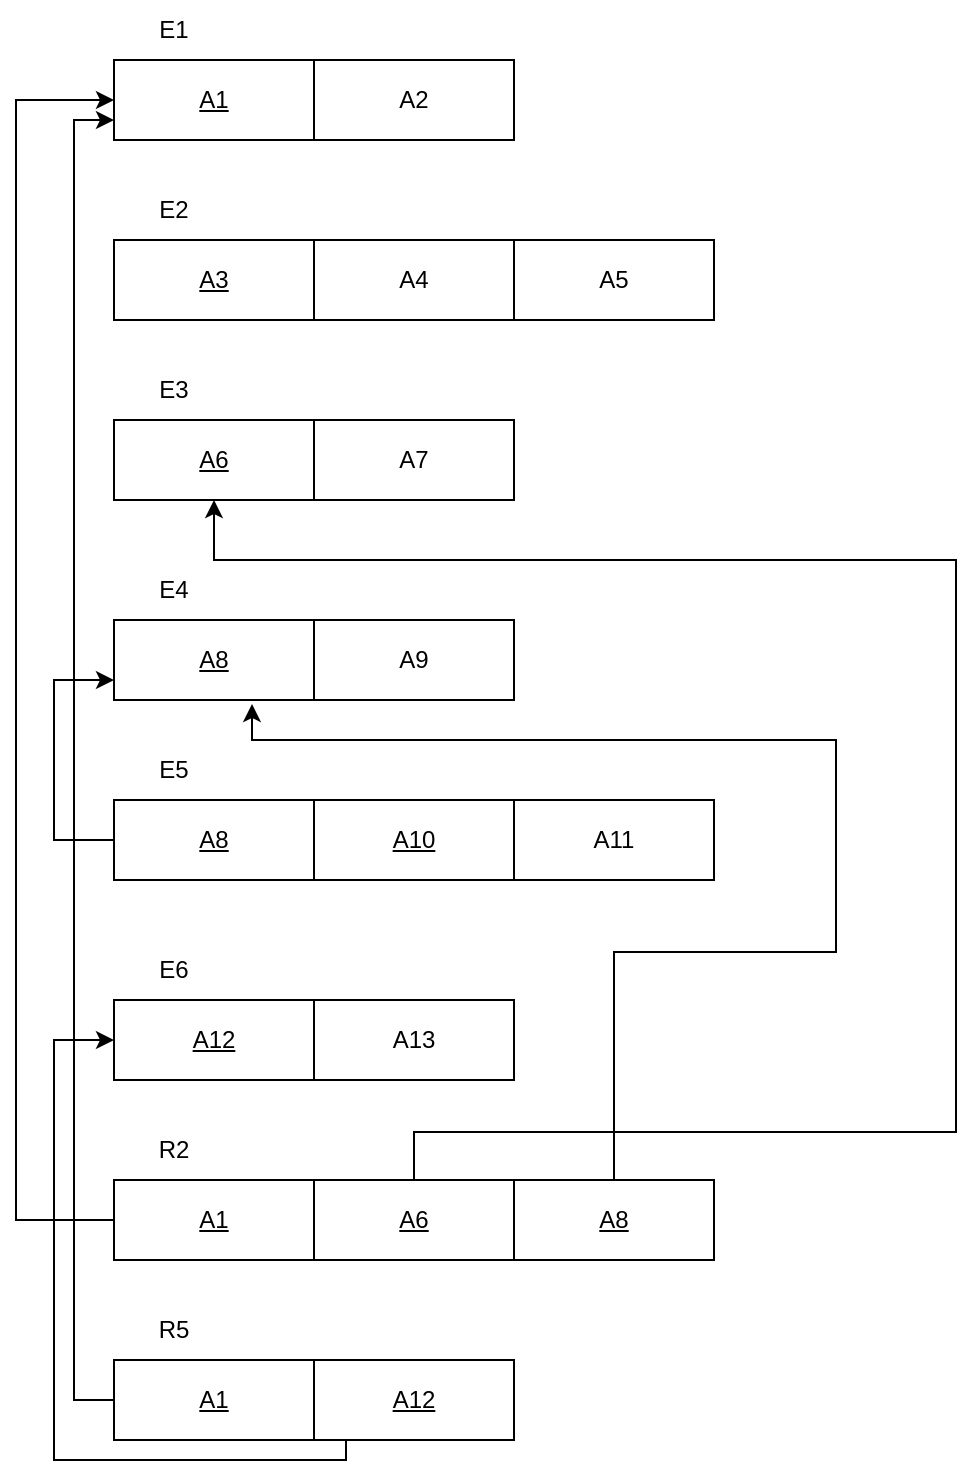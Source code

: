 <mxfile version="21.8.2" type="github">
  <diagram name="第 1 页" id="zmZR6i9L2U6j5WBqls_v">
    <mxGraphModel dx="1434" dy="803" grid="1" gridSize="10" guides="1" tooltips="1" connect="1" arrows="1" fold="1" page="1" pageScale="1" pageWidth="827" pageHeight="1169" math="1" shadow="0">
      <root>
        <mxCell id="0" />
        <mxCell id="1" parent="0" />
        <mxCell id="_z6BsKYSzLqCspBrWVtD-2" value="A1" style="whiteSpace=wrap;html=1;align=center;fontStyle=4" parent="1" vertex="1">
          <mxGeometry x="190" y="60" width="100" height="40" as="geometry" />
        </mxCell>
        <mxCell id="_z6BsKYSzLqCspBrWVtD-5" value="A2" style="whiteSpace=wrap;html=1;align=center;" parent="1" vertex="1">
          <mxGeometry x="290" y="60" width="100" height="40" as="geometry" />
        </mxCell>
        <mxCell id="X7fVIaBAJAOIt593yA5P-2" value="A3" style="whiteSpace=wrap;html=1;align=center;fontStyle=4" vertex="1" parent="1">
          <mxGeometry x="190" y="150" width="100" height="40" as="geometry" />
        </mxCell>
        <mxCell id="X7fVIaBAJAOIt593yA5P-3" value="A4" style="whiteSpace=wrap;html=1;align=center;" vertex="1" parent="1">
          <mxGeometry x="290" y="150" width="100" height="40" as="geometry" />
        </mxCell>
        <mxCell id="X7fVIaBAJAOIt593yA5P-4" value="A5" style="whiteSpace=wrap;html=1;align=center;" vertex="1" parent="1">
          <mxGeometry x="390" y="150" width="100" height="40" as="geometry" />
        </mxCell>
        <mxCell id="X7fVIaBAJAOIt593yA5P-6" value="A6" style="whiteSpace=wrap;html=1;align=center;fontStyle=4" vertex="1" parent="1">
          <mxGeometry x="190" y="240" width="100" height="40" as="geometry" />
        </mxCell>
        <mxCell id="X7fVIaBAJAOIt593yA5P-8" value="A7" style="whiteSpace=wrap;html=1;align=center;" vertex="1" parent="1">
          <mxGeometry x="290" y="240" width="100" height="40" as="geometry" />
        </mxCell>
        <mxCell id="X7fVIaBAJAOIt593yA5P-10" value="A8" style="whiteSpace=wrap;html=1;align=center;fontStyle=4" vertex="1" parent="1">
          <mxGeometry x="190" y="340" width="100" height="40" as="geometry" />
        </mxCell>
        <mxCell id="X7fVIaBAJAOIt593yA5P-11" value="A9" style="whiteSpace=wrap;html=1;align=center;" vertex="1" parent="1">
          <mxGeometry x="290" y="340" width="100" height="40" as="geometry" />
        </mxCell>
        <mxCell id="X7fVIaBAJAOIt593yA5P-43" style="edgeStyle=orthogonalEdgeStyle;rounded=0;orthogonalLoop=1;jettySize=auto;html=1;exitX=0;exitY=0.5;exitDx=0;exitDy=0;entryX=0;entryY=0.75;entryDx=0;entryDy=0;" edge="1" parent="1" source="X7fVIaBAJAOIt593yA5P-13" target="X7fVIaBAJAOIt593yA5P-10">
          <mxGeometry relative="1" as="geometry">
            <mxPoint x="150" y="370" as="targetPoint" />
            <Array as="points">
              <mxPoint x="160" y="450" />
              <mxPoint x="160" y="370" />
            </Array>
          </mxGeometry>
        </mxCell>
        <mxCell id="X7fVIaBAJAOIt593yA5P-13" value="A8" style="whiteSpace=wrap;html=1;align=center;fontStyle=4" vertex="1" parent="1">
          <mxGeometry x="190" y="430" width="100" height="40" as="geometry" />
        </mxCell>
        <mxCell id="X7fVIaBAJAOIt593yA5P-14" value="A10" style="whiteSpace=wrap;html=1;align=center;fontStyle=4" vertex="1" parent="1">
          <mxGeometry x="290" y="430" width="100" height="40" as="geometry" />
        </mxCell>
        <mxCell id="X7fVIaBAJAOIt593yA5P-16" value="A12" style="whiteSpace=wrap;html=1;align=center;fontStyle=4" vertex="1" parent="1">
          <mxGeometry x="190" y="530" width="100" height="40" as="geometry" />
        </mxCell>
        <mxCell id="X7fVIaBAJAOIt593yA5P-17" value="A13" style="whiteSpace=wrap;html=1;align=center;" vertex="1" parent="1">
          <mxGeometry x="290" y="530" width="100" height="40" as="geometry" />
        </mxCell>
        <mxCell id="X7fVIaBAJAOIt593yA5P-19" value="A11" style="whiteSpace=wrap;html=1;align=center;" vertex="1" parent="1">
          <mxGeometry x="390" y="430" width="100" height="40" as="geometry" />
        </mxCell>
        <mxCell id="X7fVIaBAJAOIt593yA5P-20" value="E1" style="text;strokeColor=none;align=center;fillColor=none;html=1;verticalAlign=middle;whiteSpace=wrap;rounded=0;" vertex="1" parent="1">
          <mxGeometry x="190" y="30" width="60" height="30" as="geometry" />
        </mxCell>
        <mxCell id="X7fVIaBAJAOIt593yA5P-21" value="E2" style="text;strokeColor=none;align=center;fillColor=none;html=1;verticalAlign=middle;whiteSpace=wrap;rounded=0;" vertex="1" parent="1">
          <mxGeometry x="190" y="120" width="60" height="30" as="geometry" />
        </mxCell>
        <mxCell id="X7fVIaBAJAOIt593yA5P-22" value="E3" style="text;strokeColor=none;align=center;fillColor=none;html=1;verticalAlign=middle;whiteSpace=wrap;rounded=0;" vertex="1" parent="1">
          <mxGeometry x="190" y="210" width="60" height="30" as="geometry" />
        </mxCell>
        <mxCell id="X7fVIaBAJAOIt593yA5P-23" value="E4" style="text;strokeColor=none;align=center;fillColor=none;html=1;verticalAlign=middle;whiteSpace=wrap;rounded=0;" vertex="1" parent="1">
          <mxGeometry x="190" y="310" width="60" height="30" as="geometry" />
        </mxCell>
        <mxCell id="X7fVIaBAJAOIt593yA5P-24" value="E5" style="text;strokeColor=none;align=center;fillColor=none;html=1;verticalAlign=middle;whiteSpace=wrap;rounded=0;" vertex="1" parent="1">
          <mxGeometry x="190" y="400" width="60" height="30" as="geometry" />
        </mxCell>
        <mxCell id="X7fVIaBAJAOIt593yA5P-25" value="E6" style="text;strokeColor=none;align=center;fillColor=none;html=1;verticalAlign=middle;whiteSpace=wrap;rounded=0;" vertex="1" parent="1">
          <mxGeometry x="190" y="500" width="60" height="30" as="geometry" />
        </mxCell>
        <mxCell id="X7fVIaBAJAOIt593yA5P-26" value="R2" style="text;strokeColor=none;align=center;fillColor=none;html=1;verticalAlign=middle;whiteSpace=wrap;rounded=0;" vertex="1" parent="1">
          <mxGeometry x="190" y="590" width="60" height="30" as="geometry" />
        </mxCell>
        <mxCell id="X7fVIaBAJAOIt593yA5P-38" style="edgeStyle=orthogonalEdgeStyle;rounded=0;orthogonalLoop=1;jettySize=auto;html=1;exitX=0;exitY=0.5;exitDx=0;exitDy=0;entryX=0;entryY=0.5;entryDx=0;entryDy=0;" edge="1" parent="1" source="X7fVIaBAJAOIt593yA5P-27" target="_z6BsKYSzLqCspBrWVtD-2">
          <mxGeometry relative="1" as="geometry">
            <mxPoint x="140" y="80" as="targetPoint" />
            <Array as="points">
              <mxPoint x="141" y="640" />
              <mxPoint x="141" y="80" />
            </Array>
          </mxGeometry>
        </mxCell>
        <mxCell id="X7fVIaBAJAOIt593yA5P-27" value="A1" style="whiteSpace=wrap;html=1;align=center;fontStyle=4" vertex="1" parent="1">
          <mxGeometry x="190" y="620" width="100" height="40" as="geometry" />
        </mxCell>
        <mxCell id="X7fVIaBAJAOIt593yA5P-44" style="edgeStyle=orthogonalEdgeStyle;rounded=0;orthogonalLoop=1;jettySize=auto;html=1;exitX=0.5;exitY=0;exitDx=0;exitDy=0;entryX=0.5;entryY=1;entryDx=0;entryDy=0;" edge="1" parent="1" source="X7fVIaBAJAOIt593yA5P-28" target="X7fVIaBAJAOIt593yA5P-6">
          <mxGeometry relative="1" as="geometry">
            <mxPoint x="240" y="300" as="targetPoint" />
            <Array as="points">
              <mxPoint x="340" y="596" />
              <mxPoint x="611" y="596" />
              <mxPoint x="611" y="310" />
              <mxPoint x="240" y="310" />
            </Array>
          </mxGeometry>
        </mxCell>
        <mxCell id="X7fVIaBAJAOIt593yA5P-28" value="A6" style="whiteSpace=wrap;html=1;align=center;fontStyle=4" vertex="1" parent="1">
          <mxGeometry x="290" y="620" width="100" height="40" as="geometry" />
        </mxCell>
        <mxCell id="X7fVIaBAJAOIt593yA5P-45" style="edgeStyle=orthogonalEdgeStyle;rounded=0;orthogonalLoop=1;jettySize=auto;html=1;exitX=0.5;exitY=0;exitDx=0;exitDy=0;entryX=0.69;entryY=1.05;entryDx=0;entryDy=0;entryPerimeter=0;" edge="1" parent="1" source="X7fVIaBAJAOIt593yA5P-30" target="X7fVIaBAJAOIt593yA5P-10">
          <mxGeometry relative="1" as="geometry">
            <mxPoint x="260" y="400" as="targetPoint" />
            <Array as="points">
              <mxPoint x="440" y="506" />
              <mxPoint x="551" y="506" />
              <mxPoint x="551" y="400" />
              <mxPoint x="259" y="400" />
            </Array>
          </mxGeometry>
        </mxCell>
        <mxCell id="X7fVIaBAJAOIt593yA5P-30" value="A8" style="whiteSpace=wrap;html=1;align=center;fontStyle=4" vertex="1" parent="1">
          <mxGeometry x="390" y="620" width="100" height="40" as="geometry" />
        </mxCell>
        <mxCell id="X7fVIaBAJAOIt593yA5P-40" style="edgeStyle=orthogonalEdgeStyle;rounded=0;orthogonalLoop=1;jettySize=auto;html=1;exitX=0;exitY=0.5;exitDx=0;exitDy=0;entryX=0;entryY=0.75;entryDx=0;entryDy=0;" edge="1" parent="1" source="X7fVIaBAJAOIt593yA5P-33" target="_z6BsKYSzLqCspBrWVtD-2">
          <mxGeometry relative="1" as="geometry">
            <mxPoint x="160" y="90" as="targetPoint" />
          </mxGeometry>
        </mxCell>
        <mxCell id="X7fVIaBAJAOIt593yA5P-33" value="A1" style="whiteSpace=wrap;html=1;align=center;fontStyle=4" vertex="1" parent="1">
          <mxGeometry x="190" y="710" width="100" height="40" as="geometry" />
        </mxCell>
        <mxCell id="X7fVIaBAJAOIt593yA5P-42" style="edgeStyle=orthogonalEdgeStyle;rounded=0;orthogonalLoop=1;jettySize=auto;html=1;exitX=0.25;exitY=1;exitDx=0;exitDy=0;entryX=0;entryY=0.5;entryDx=0;entryDy=0;" edge="1" parent="1" target="X7fVIaBAJAOIt593yA5P-16">
          <mxGeometry relative="1" as="geometry">
            <mxPoint x="181" y="550" as="targetPoint" />
            <mxPoint x="306" y="750" as="sourcePoint" />
            <Array as="points">
              <mxPoint x="306" y="760" />
              <mxPoint x="160" y="760" />
              <mxPoint x="160" y="550" />
            </Array>
          </mxGeometry>
        </mxCell>
        <mxCell id="X7fVIaBAJAOIt593yA5P-34" value="A12" style="whiteSpace=wrap;html=1;align=center;fontStyle=4" vertex="1" parent="1">
          <mxGeometry x="290" y="710" width="100" height="40" as="geometry" />
        </mxCell>
        <mxCell id="X7fVIaBAJAOIt593yA5P-35" value="R5" style="text;strokeColor=none;align=center;fillColor=none;html=1;verticalAlign=middle;whiteSpace=wrap;rounded=0;" vertex="1" parent="1">
          <mxGeometry x="190" y="680" width="60" height="30" as="geometry" />
        </mxCell>
      </root>
    </mxGraphModel>
  </diagram>
</mxfile>
